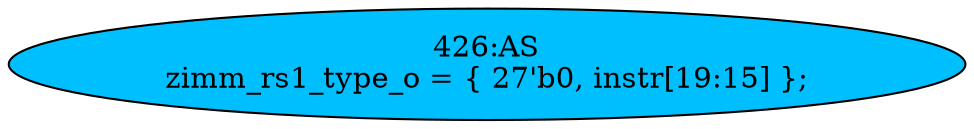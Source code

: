 strict digraph "" {
	node [label="\N"];
	"426:AS"	 [ast="<pyverilog.vparser.ast.Assign object at 0x7f22371019d0>",
		def_var="['zimm_rs1_type_o']",
		fillcolor=deepskyblue,
		label="426:AS
zimm_rs1_type_o = { 27'b0, instr[19:15] };",
		statements="[]",
		style=filled,
		typ=Assign,
		use_var="['instr']"];
}
